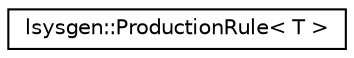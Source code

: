 digraph "Graphical Class Hierarchy"
{
 // LATEX_PDF_SIZE
  edge [fontname="Helvetica",fontsize="10",labelfontname="Helvetica",labelfontsize="10"];
  node [fontname="Helvetica",fontsize="10",shape=record];
  rankdir="LR";
  Node0 [label="lsysgen::ProductionRule\< T \>",height=0.2,width=0.4,color="black", fillcolor="white", style="filled",URL="$classlsysgen_1_1ProductionRule.html",tooltip=" "];
}
